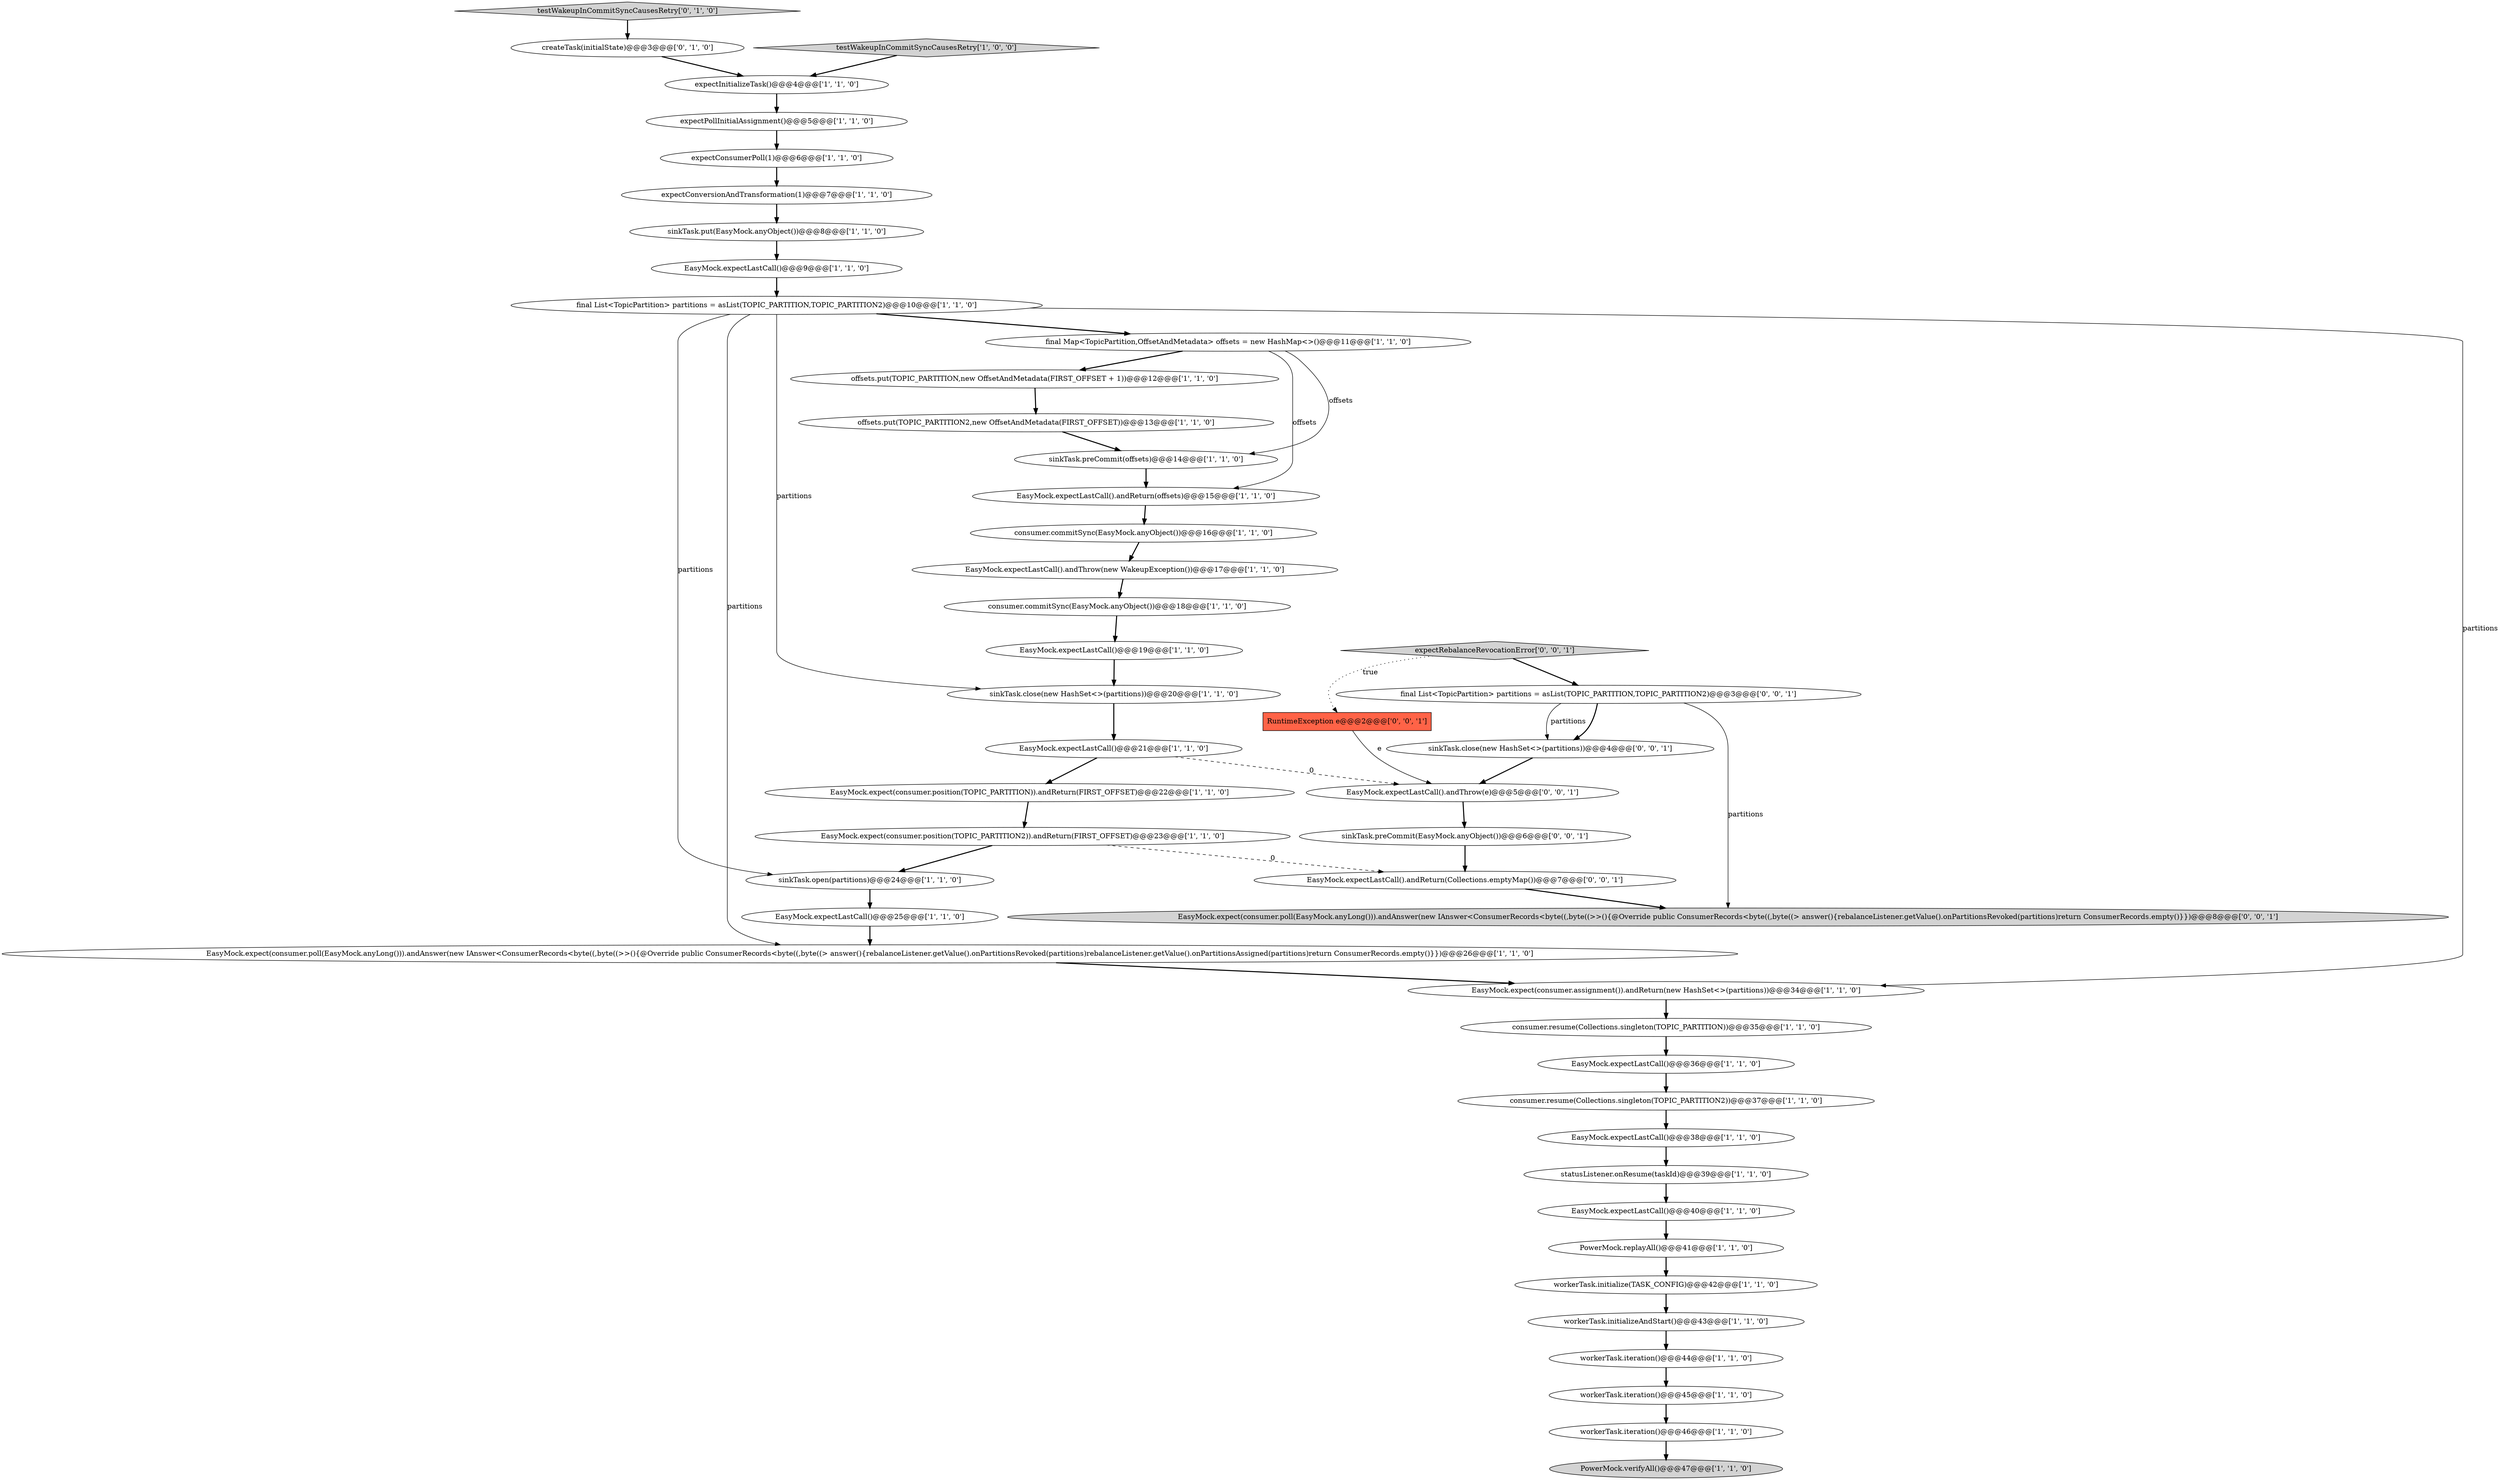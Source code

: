 digraph {
42 [style = filled, label = "sinkTask.preCommit(EasyMock.anyObject())@@@6@@@['0', '0', '1']", fillcolor = white, shape = ellipse image = "AAA0AAABBB3BBB"];
25 [style = filled, label = "EasyMock.expectLastCall()@@@19@@@['1', '1', '0']", fillcolor = white, shape = ellipse image = "AAA0AAABBB1BBB"];
26 [style = filled, label = "consumer.commitSync(EasyMock.anyObject())@@@18@@@['1', '1', '0']", fillcolor = white, shape = ellipse image = "AAA0AAABBB1BBB"];
44 [style = filled, label = "EasyMock.expectLastCall().andReturn(Collections.emptyMap())@@@7@@@['0', '0', '1']", fillcolor = white, shape = ellipse image = "AAA0AAABBB3BBB"];
46 [style = filled, label = "sinkTask.close(new HashSet<>(partitions))@@@4@@@['0', '0', '1']", fillcolor = white, shape = ellipse image = "AAA0AAABBB3BBB"];
17 [style = filled, label = "EasyMock.expectLastCall()@@@9@@@['1', '1', '0']", fillcolor = white, shape = ellipse image = "AAA0AAABBB1BBB"];
6 [style = filled, label = "EasyMock.expectLastCall()@@@36@@@['1', '1', '0']", fillcolor = white, shape = ellipse image = "AAA0AAABBB1BBB"];
20 [style = filled, label = "EasyMock.expectLastCall()@@@40@@@['1', '1', '0']", fillcolor = white, shape = ellipse image = "AAA0AAABBB1BBB"];
45 [style = filled, label = "expectRebalanceRevocationError['0', '0', '1']", fillcolor = lightgray, shape = diamond image = "AAA0AAABBB3BBB"];
2 [style = filled, label = "sinkTask.open(partitions)@@@24@@@['1', '1', '0']", fillcolor = white, shape = ellipse image = "AAA0AAABBB1BBB"];
34 [style = filled, label = "EasyMock.expectLastCall().andReturn(offsets)@@@15@@@['1', '1', '0']", fillcolor = white, shape = ellipse image = "AAA0AAABBB1BBB"];
36 [style = filled, label = "EasyMock.expectLastCall().andThrow(new WakeupException())@@@17@@@['1', '1', '0']", fillcolor = white, shape = ellipse image = "AAA0AAABBB1BBB"];
16 [style = filled, label = "final Map<TopicPartition,OffsetAndMetadata> offsets = new HashMap<>()@@@11@@@['1', '1', '0']", fillcolor = white, shape = ellipse image = "AAA0AAABBB1BBB"];
5 [style = filled, label = "expectConsumerPoll(1)@@@6@@@['1', '1', '0']", fillcolor = white, shape = ellipse image = "AAA0AAABBB1BBB"];
39 [style = filled, label = "createTask(initialState)@@@3@@@['0', '1', '0']", fillcolor = white, shape = ellipse image = "AAA1AAABBB2BBB"];
24 [style = filled, label = "workerTask.initialize(TASK_CONFIG)@@@42@@@['1', '1', '0']", fillcolor = white, shape = ellipse image = "AAA0AAABBB1BBB"];
31 [style = filled, label = "EasyMock.expectLastCall()@@@21@@@['1', '1', '0']", fillcolor = white, shape = ellipse image = "AAA0AAABBB1BBB"];
43 [style = filled, label = "EasyMock.expect(consumer.poll(EasyMock.anyLong())).andAnswer(new IAnswer<ConsumerRecords<byte((,byte((>>(){@Override public ConsumerRecords<byte((,byte((> answer(){rebalanceListener.getValue().onPartitionsRevoked(partitions)return ConsumerRecords.empty()}})@@@8@@@['0', '0', '1']", fillcolor = lightgray, shape = ellipse image = "AAA0AAABBB3BBB"];
9 [style = filled, label = "offsets.put(TOPIC_PARTITION2,new OffsetAndMetadata(FIRST_OFFSET))@@@13@@@['1', '1', '0']", fillcolor = white, shape = ellipse image = "AAA0AAABBB1BBB"];
7 [style = filled, label = "expectInitializeTask()@@@4@@@['1', '1', '0']", fillcolor = white, shape = ellipse image = "AAA0AAABBB1BBB"];
13 [style = filled, label = "expectPollInitialAssignment()@@@5@@@['1', '1', '0']", fillcolor = white, shape = ellipse image = "AAA0AAABBB1BBB"];
12 [style = filled, label = "EasyMock.expectLastCall()@@@38@@@['1', '1', '0']", fillcolor = white, shape = ellipse image = "AAA0AAABBB1BBB"];
23 [style = filled, label = "statusListener.onResume(taskId)@@@39@@@['1', '1', '0']", fillcolor = white, shape = ellipse image = "AAA0AAABBB1BBB"];
29 [style = filled, label = "EasyMock.expect(consumer.poll(EasyMock.anyLong())).andAnswer(new IAnswer<ConsumerRecords<byte((,byte((>>(){@Override public ConsumerRecords<byte((,byte((> answer(){rebalanceListener.getValue().onPartitionsRevoked(partitions)rebalanceListener.getValue().onPartitionsAssigned(partitions)return ConsumerRecords.empty()}})@@@26@@@['1', '1', '0']", fillcolor = white, shape = ellipse image = "AAA0AAABBB1BBB"];
0 [style = filled, label = "workerTask.iteration()@@@44@@@['1', '1', '0']", fillcolor = white, shape = ellipse image = "AAA0AAABBB1BBB"];
28 [style = filled, label = "final List<TopicPartition> partitions = asList(TOPIC_PARTITION,TOPIC_PARTITION2)@@@10@@@['1', '1', '0']", fillcolor = white, shape = ellipse image = "AAA0AAABBB1BBB"];
15 [style = filled, label = "workerTask.iteration()@@@45@@@['1', '1', '0']", fillcolor = white, shape = ellipse image = "AAA0AAABBB1BBB"];
40 [style = filled, label = "RuntimeException e@@@2@@@['0', '0', '1']", fillcolor = tomato, shape = box image = "AAA0AAABBB3BBB"];
3 [style = filled, label = "EasyMock.expect(consumer.assignment()).andReturn(new HashSet<>(partitions))@@@34@@@['1', '1', '0']", fillcolor = white, shape = ellipse image = "AAA0AAABBB1BBB"];
14 [style = filled, label = "sinkTask.close(new HashSet<>(partitions))@@@20@@@['1', '1', '0']", fillcolor = white, shape = ellipse image = "AAA0AAABBB1BBB"];
35 [style = filled, label = "EasyMock.expect(consumer.position(TOPIC_PARTITION)).andReturn(FIRST_OFFSET)@@@22@@@['1', '1', '0']", fillcolor = white, shape = ellipse image = "AAA0AAABBB1BBB"];
10 [style = filled, label = "EasyMock.expectLastCall()@@@25@@@['1', '1', '0']", fillcolor = white, shape = ellipse image = "AAA0AAABBB1BBB"];
4 [style = filled, label = "workerTask.iteration()@@@46@@@['1', '1', '0']", fillcolor = white, shape = ellipse image = "AAA0AAABBB1BBB"];
33 [style = filled, label = "PowerMock.replayAll()@@@41@@@['1', '1', '0']", fillcolor = white, shape = ellipse image = "AAA0AAABBB1BBB"];
37 [style = filled, label = "consumer.resume(Collections.singleton(TOPIC_PARTITION))@@@35@@@['1', '1', '0']", fillcolor = white, shape = ellipse image = "AAA0AAABBB1BBB"];
47 [style = filled, label = "EasyMock.expectLastCall().andThrow(e)@@@5@@@['0', '0', '1']", fillcolor = white, shape = ellipse image = "AAA0AAABBB3BBB"];
18 [style = filled, label = "sinkTask.preCommit(offsets)@@@14@@@['1', '1', '0']", fillcolor = white, shape = ellipse image = "AAA0AAABBB1BBB"];
11 [style = filled, label = "testWakeupInCommitSyncCausesRetry['1', '0', '0']", fillcolor = lightgray, shape = diamond image = "AAA0AAABBB1BBB"];
38 [style = filled, label = "testWakeupInCommitSyncCausesRetry['0', '1', '0']", fillcolor = lightgray, shape = diamond image = "AAA0AAABBB2BBB"];
41 [style = filled, label = "final List<TopicPartition> partitions = asList(TOPIC_PARTITION,TOPIC_PARTITION2)@@@3@@@['0', '0', '1']", fillcolor = white, shape = ellipse image = "AAA0AAABBB3BBB"];
30 [style = filled, label = "sinkTask.put(EasyMock.anyObject())@@@8@@@['1', '1', '0']", fillcolor = white, shape = ellipse image = "AAA0AAABBB1BBB"];
8 [style = filled, label = "expectConversionAndTransformation(1)@@@7@@@['1', '1', '0']", fillcolor = white, shape = ellipse image = "AAA0AAABBB1BBB"];
1 [style = filled, label = "offsets.put(TOPIC_PARTITION,new OffsetAndMetadata(FIRST_OFFSET + 1))@@@12@@@['1', '1', '0']", fillcolor = white, shape = ellipse image = "AAA0AAABBB1BBB"];
27 [style = filled, label = "consumer.commitSync(EasyMock.anyObject())@@@16@@@['1', '1', '0']", fillcolor = white, shape = ellipse image = "AAA0AAABBB1BBB"];
21 [style = filled, label = "consumer.resume(Collections.singleton(TOPIC_PARTITION2))@@@37@@@['1', '1', '0']", fillcolor = white, shape = ellipse image = "AAA0AAABBB1BBB"];
32 [style = filled, label = "workerTask.initializeAndStart()@@@43@@@['1', '1', '0']", fillcolor = white, shape = ellipse image = "AAA0AAABBB1BBB"];
22 [style = filled, label = "PowerMock.verifyAll()@@@47@@@['1', '1', '0']", fillcolor = lightgray, shape = ellipse image = "AAA0AAABBB1BBB"];
19 [style = filled, label = "EasyMock.expect(consumer.position(TOPIC_PARTITION2)).andReturn(FIRST_OFFSET)@@@23@@@['1', '1', '0']", fillcolor = white, shape = ellipse image = "AAA0AAABBB1BBB"];
9->18 [style = bold, label=""];
28->14 [style = solid, label="partitions"];
44->43 [style = bold, label=""];
24->32 [style = bold, label=""];
29->3 [style = bold, label=""];
28->16 [style = bold, label=""];
5->8 [style = bold, label=""];
1->9 [style = bold, label=""];
46->47 [style = bold, label=""];
45->40 [style = dotted, label="true"];
15->4 [style = bold, label=""];
47->42 [style = bold, label=""];
25->14 [style = bold, label=""];
31->47 [style = dashed, label="0"];
45->41 [style = bold, label=""];
16->18 [style = solid, label="offsets"];
40->47 [style = solid, label="e"];
2->10 [style = bold, label=""];
4->22 [style = bold, label=""];
16->34 [style = solid, label="offsets"];
12->23 [style = bold, label=""];
10->29 [style = bold, label=""];
28->2 [style = solid, label="partitions"];
21->12 [style = bold, label=""];
11->7 [style = bold, label=""];
7->13 [style = bold, label=""];
14->31 [style = bold, label=""];
6->21 [style = bold, label=""];
31->35 [style = bold, label=""];
26->25 [style = bold, label=""];
27->36 [style = bold, label=""];
39->7 [style = bold, label=""];
0->15 [style = bold, label=""];
16->1 [style = bold, label=""];
41->43 [style = solid, label="partitions"];
23->20 [style = bold, label=""];
37->6 [style = bold, label=""];
36->26 [style = bold, label=""];
3->37 [style = bold, label=""];
17->28 [style = bold, label=""];
28->29 [style = solid, label="partitions"];
18->34 [style = bold, label=""];
32->0 [style = bold, label=""];
19->2 [style = bold, label=""];
19->44 [style = dashed, label="0"];
8->30 [style = bold, label=""];
41->46 [style = solid, label="partitions"];
30->17 [style = bold, label=""];
35->19 [style = bold, label=""];
33->24 [style = bold, label=""];
42->44 [style = bold, label=""];
13->5 [style = bold, label=""];
41->46 [style = bold, label=""];
20->33 [style = bold, label=""];
28->3 [style = solid, label="partitions"];
38->39 [style = bold, label=""];
34->27 [style = bold, label=""];
}
